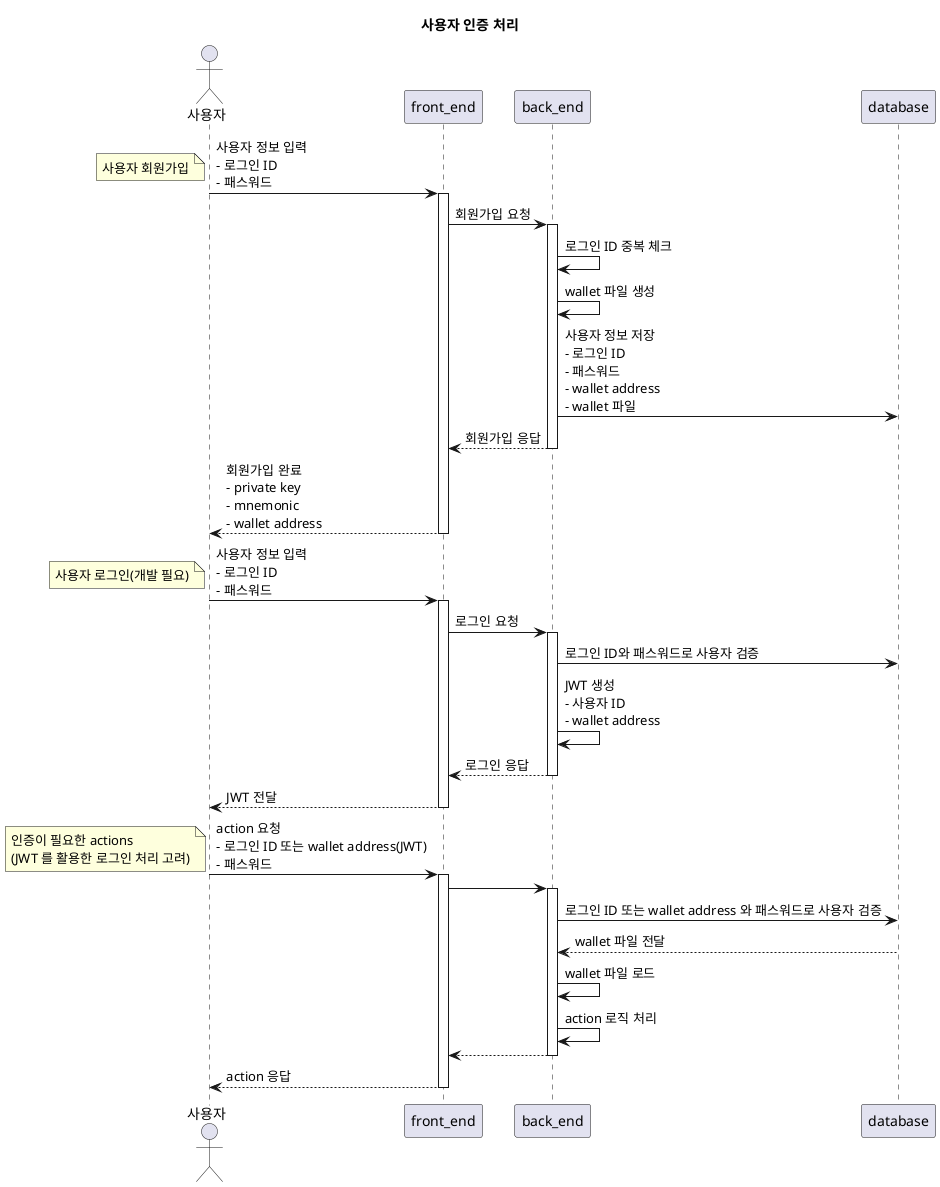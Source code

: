 @startuml
title 사용자 인증 처리

actor 사용자
participant front_end
participant back_end
participant database

사용자->front_end: 사용자 정보 입력\n- 로그인 ID\n- 패스워드
note left: 사용자 회원가입
activate front_end
front_end->back_end: 회원가입 요청
activate back_end
back_end->back_end: 로그인 ID 중복 체크
back_end->back_end: wallet 파일 생성
back_end->database: 사용자 정보 저장\n- 로그인 ID\n- 패스워드\n- wallet address\n- wallet 파일
back_end-->front_end: 회원가입 응답
deactivate back_end
front_end-->사용자: 회원가입 완료\n- private key\n- mnemonic\n- wallet address
deactivate front_end

사용자->front_end: 사용자 정보 입력\n- 로그인 ID\n- 패스워드
note left: 사용자 로그인(개발 필요)
activate front_end
front_end->back_end: 로그인 요청
activate back_end
back_end->database: 로그인 ID와 패스워드로 사용자 검증
back_end->back_end: JWT 생성\n- 사용자 ID\n- wallet address
back_end-->front_end: 로그인 응답
deactivate back_end
front_end-->사용자: JWT 전달
deactivate front_end

사용자->front_end: action 요청\n- 로그인 ID 또는 wallet address(JWT)\n- 패스워드
note left: 인증이 필요한 actions\n(JWT 를 활용한 로그인 처리 고려)
activate front_end
front_end->back_end
activate back_end
back_end->database: 로그인 ID 또는 wallet address 와 패스워드로 사용자 검증
database-->back_end: wallet 파일 전달
back_end->back_end: wallet 파일 로드
back_end->back_end: action 로직 처리
back_end-->front_end
deactivate back_end
front_end-->사용자: action 응답
deactivate front_end

@enduml